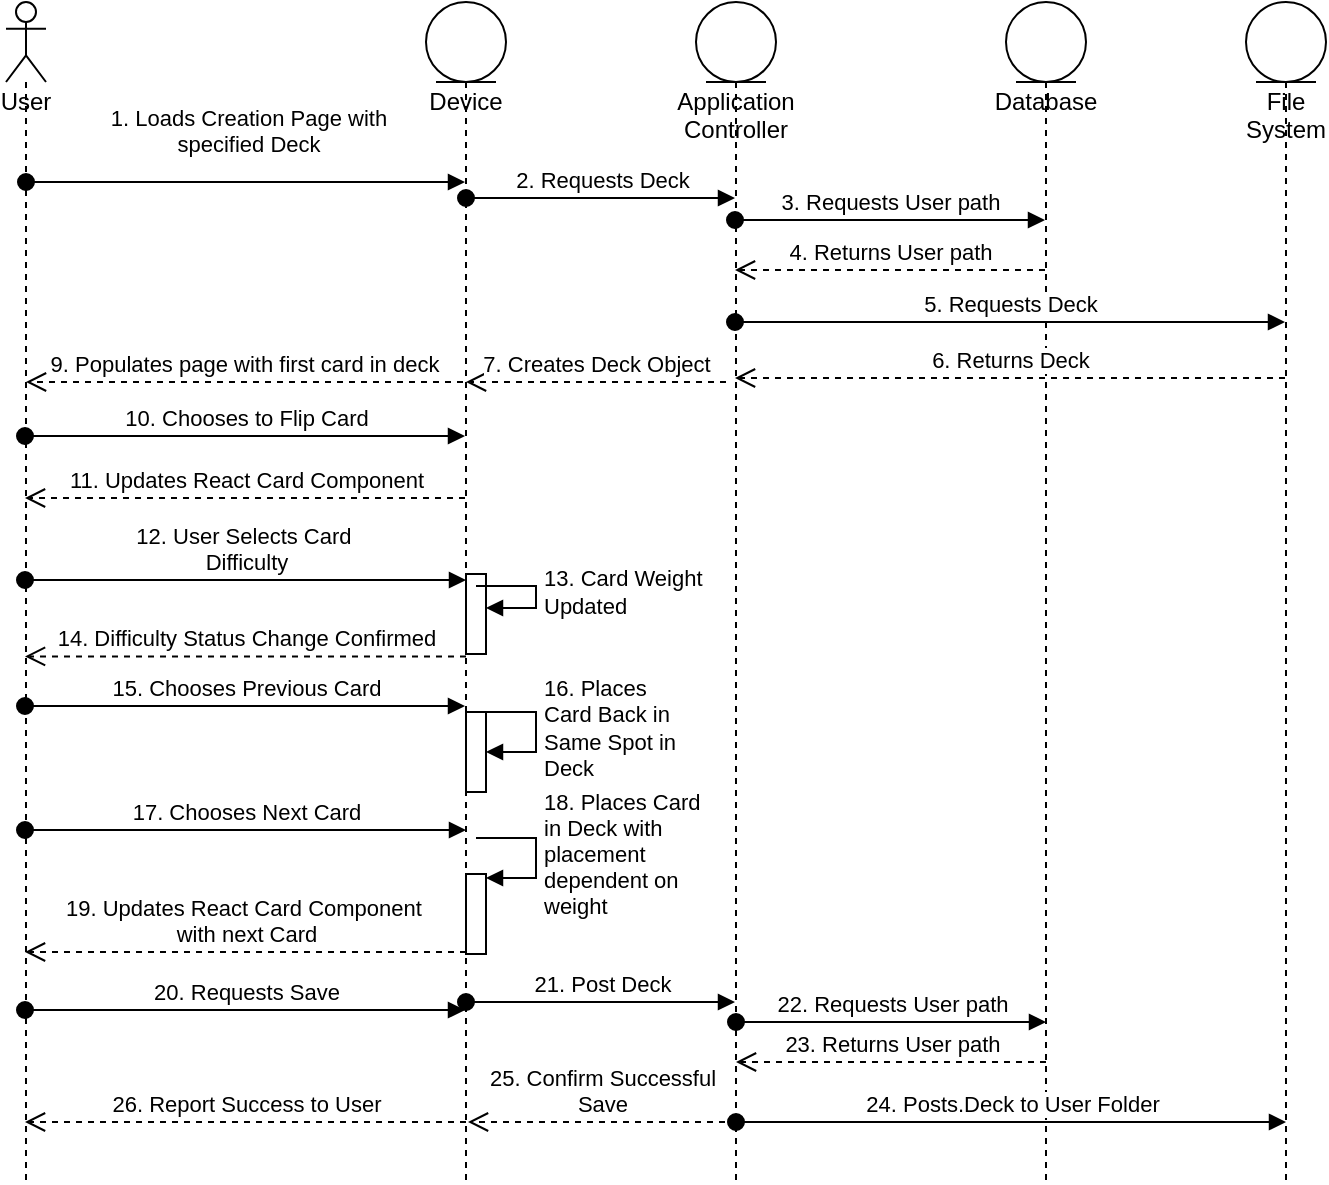 <mxfile version="16.6.4" type="github">
  <diagram id="HTo3iiuKE1k7zcjPsBAO" name="Page-1">
    <mxGraphModel dx="729" dy="302" grid="1" gridSize="10" guides="1" tooltips="1" connect="1" arrows="1" fold="1" page="1" pageScale="1" pageWidth="850" pageHeight="1100" math="0" shadow="0">
      <root>
        <mxCell id="0" />
        <mxCell id="1" parent="0" />
        <mxCell id="6rk3nvtCwCU-dYlgrRcQ-2" value="User" style="shape=umlLifeline;participant=umlActor;perimeter=lifelinePerimeter;whiteSpace=wrap;html=1;container=1;collapsible=0;recursiveResize=0;verticalAlign=top;spacingTop=36;outlineConnect=0;" parent="1" vertex="1">
          <mxGeometry x="60" y="30" width="20" height="590" as="geometry" />
        </mxCell>
        <mxCell id="6rk3nvtCwCU-dYlgrRcQ-3" value="Device" style="shape=umlLifeline;participant=umlEntity;perimeter=lifelinePerimeter;whiteSpace=wrap;html=1;container=1;collapsible=0;recursiveResize=0;verticalAlign=top;spacingTop=36;outlineConnect=0;" parent="1" vertex="1">
          <mxGeometry x="270" y="30" width="40" height="590" as="geometry" />
        </mxCell>
        <mxCell id="6rk3nvtCwCU-dYlgrRcQ-11" value="2. Requests Deck" style="html=1;verticalAlign=bottom;startArrow=oval;startFill=1;endArrow=block;startSize=8;rounded=0;" parent="6rk3nvtCwCU-dYlgrRcQ-3" target="6rk3nvtCwCU-dYlgrRcQ-4" edge="1">
          <mxGeometry width="60" relative="1" as="geometry">
            <mxPoint x="20" y="98" as="sourcePoint" />
            <mxPoint x="185" y="98" as="targetPoint" />
          </mxGeometry>
        </mxCell>
        <mxCell id="S-c-iVjcR3PPTWWEFbm2-5" value="" style="html=1;points=[];perimeter=orthogonalPerimeter;" vertex="1" parent="6rk3nvtCwCU-dYlgrRcQ-3">
          <mxGeometry x="20" y="286" width="10" height="40" as="geometry" />
        </mxCell>
        <mxCell id="S-c-iVjcR3PPTWWEFbm2-6" value="13. Card Weight&lt;br&gt;Updated" style="edgeStyle=orthogonalEdgeStyle;html=1;align=left;spacingLeft=2;endArrow=block;rounded=0;entryX=1;entryY=0;" edge="1" parent="6rk3nvtCwCU-dYlgrRcQ-3">
          <mxGeometry relative="1" as="geometry">
            <mxPoint x="25" y="292" as="sourcePoint" />
            <Array as="points">
              <mxPoint x="55" y="292" />
            </Array>
            <mxPoint x="30" y="303" as="targetPoint" />
          </mxGeometry>
        </mxCell>
        <mxCell id="S-c-iVjcR3PPTWWEFbm2-10" value="" style="html=1;points=[];perimeter=orthogonalPerimeter;" vertex="1" parent="6rk3nvtCwCU-dYlgrRcQ-3">
          <mxGeometry x="20" y="355" width="10" height="40" as="geometry" />
        </mxCell>
        <mxCell id="S-c-iVjcR3PPTWWEFbm2-11" value="16. Places&amp;nbsp;&lt;br&gt;Card Back in&amp;nbsp;&lt;br&gt;Same Spot in&lt;br&gt;Deck" style="edgeStyle=orthogonalEdgeStyle;html=1;align=left;spacingLeft=2;endArrow=block;rounded=0;entryX=1;entryY=0;" edge="1" parent="6rk3nvtCwCU-dYlgrRcQ-3">
          <mxGeometry relative="1" as="geometry">
            <mxPoint x="25" y="355" as="sourcePoint" />
            <Array as="points">
              <mxPoint x="55" y="355" />
            </Array>
            <mxPoint x="30" y="375" as="targetPoint" />
          </mxGeometry>
        </mxCell>
        <mxCell id="S-c-iVjcR3PPTWWEFbm2-14" value="" style="html=1;points=[];perimeter=orthogonalPerimeter;" vertex="1" parent="6rk3nvtCwCU-dYlgrRcQ-3">
          <mxGeometry x="20" y="436" width="10" height="40" as="geometry" />
        </mxCell>
        <mxCell id="S-c-iVjcR3PPTWWEFbm2-15" value="18. Places Card&lt;br&gt;in Deck with&amp;nbsp;&lt;br&gt;placement&lt;br&gt;dependent on&amp;nbsp;&lt;br&gt;weight" style="edgeStyle=orthogonalEdgeStyle;html=1;align=left;spacingLeft=2;endArrow=block;rounded=0;entryX=1;entryY=0;" edge="1" parent="6rk3nvtCwCU-dYlgrRcQ-3">
          <mxGeometry relative="1" as="geometry">
            <mxPoint x="25" y="418" as="sourcePoint" />
            <Array as="points">
              <mxPoint x="55" y="418" />
            </Array>
            <mxPoint x="30" y="438" as="targetPoint" />
          </mxGeometry>
        </mxCell>
        <mxCell id="6rk3nvtCwCU-dYlgrRcQ-4" value="Application Controller" style="shape=umlLifeline;participant=umlEntity;perimeter=lifelinePerimeter;whiteSpace=wrap;html=1;container=1;collapsible=0;recursiveResize=0;verticalAlign=top;spacingTop=36;outlineConnect=0;" parent="1" vertex="1">
          <mxGeometry x="405" y="30" width="40" height="590" as="geometry" />
        </mxCell>
        <mxCell id="6rk3nvtCwCU-dYlgrRcQ-5" value="Database" style="shape=umlLifeline;participant=umlEntity;perimeter=lifelinePerimeter;whiteSpace=wrap;html=1;container=1;collapsible=0;recursiveResize=0;verticalAlign=top;spacingTop=36;outlineConnect=0;" parent="1" vertex="1">
          <mxGeometry x="560" y="30" width="40" height="590" as="geometry" />
        </mxCell>
        <mxCell id="6rk3nvtCwCU-dYlgrRcQ-6" value="1. Loads Creation Page with &lt;br&gt;specified Deck" style="html=1;verticalAlign=bottom;startArrow=oval;startFill=1;endArrow=block;startSize=8;rounded=0;" parent="1" source="6rk3nvtCwCU-dYlgrRcQ-2" target="6rk3nvtCwCU-dYlgrRcQ-3" edge="1">
          <mxGeometry x="0.004" y="10" width="60" relative="1" as="geometry">
            <mxPoint x="340" y="160" as="sourcePoint" />
            <mxPoint x="400" y="160" as="targetPoint" />
            <Array as="points">
              <mxPoint x="150" y="120" />
              <mxPoint x="230" y="120" />
            </Array>
            <mxPoint x="1" as="offset" />
          </mxGeometry>
        </mxCell>
        <mxCell id="6rk3nvtCwCU-dYlgrRcQ-12" value="3. Requests User path" style="html=1;verticalAlign=bottom;startArrow=oval;startFill=1;endArrow=block;startSize=8;rounded=0;" parent="1" target="6rk3nvtCwCU-dYlgrRcQ-5" edge="1">
          <mxGeometry width="60" relative="1" as="geometry">
            <mxPoint x="424.5" y="139" as="sourcePoint" />
            <mxPoint x="549.5" y="139" as="targetPoint" />
          </mxGeometry>
        </mxCell>
        <mxCell id="6rk3nvtCwCU-dYlgrRcQ-14" value="File System" style="shape=umlLifeline;participant=umlEntity;perimeter=lifelinePerimeter;whiteSpace=wrap;html=1;container=1;collapsible=0;recursiveResize=0;verticalAlign=top;spacingTop=36;outlineConnect=0;" parent="1" vertex="1">
          <mxGeometry x="680" y="30" width="40" height="590" as="geometry" />
        </mxCell>
        <mxCell id="6rk3nvtCwCU-dYlgrRcQ-16" value="4. Returns User path" style="html=1;verticalAlign=bottom;endArrow=open;dashed=1;endSize=8;rounded=0;" parent="1" source="6rk3nvtCwCU-dYlgrRcQ-5" edge="1">
          <mxGeometry relative="1" as="geometry">
            <mxPoint x="549.5" y="164" as="sourcePoint" />
            <mxPoint x="424.5" y="164" as="targetPoint" />
          </mxGeometry>
        </mxCell>
        <mxCell id="6rk3nvtCwCU-dYlgrRcQ-15" value="5. Requests Deck" style="html=1;verticalAlign=bottom;startArrow=oval;startFill=1;endArrow=block;startSize=8;rounded=0;" parent="1" edge="1">
          <mxGeometry width="60" relative="1" as="geometry">
            <mxPoint x="424.5" y="190" as="sourcePoint" />
            <mxPoint x="699.5" y="190" as="targetPoint" />
          </mxGeometry>
        </mxCell>
        <mxCell id="6rk3nvtCwCU-dYlgrRcQ-18" value="6. Returns Deck" style="html=1;verticalAlign=bottom;endArrow=open;dashed=1;endSize=8;rounded=0;" parent="1" edge="1">
          <mxGeometry relative="1" as="geometry">
            <mxPoint x="699.5" y="218" as="sourcePoint" />
            <mxPoint x="424.5" y="218" as="targetPoint" />
          </mxGeometry>
        </mxCell>
        <mxCell id="6rk3nvtCwCU-dYlgrRcQ-19" value="7. Creates Deck Object" style="html=1;verticalAlign=bottom;endArrow=open;dashed=1;endSize=8;rounded=0;" parent="1" target="6rk3nvtCwCU-dYlgrRcQ-3" edge="1">
          <mxGeometry relative="1" as="geometry">
            <mxPoint x="420" y="220" as="sourcePoint" />
            <mxPoint x="370" y="170" as="targetPoint" />
          </mxGeometry>
        </mxCell>
        <mxCell id="mTX0Zf34lOwFtFNKfacL-1" value="9. Populates page with first card in deck" style="html=1;verticalAlign=bottom;endArrow=open;dashed=1;endSize=8;rounded=0;" parent="1" target="6rk3nvtCwCU-dYlgrRcQ-2" edge="1">
          <mxGeometry relative="1" as="geometry">
            <mxPoint x="288.5" y="220" as="sourcePoint" />
            <mxPoint x="88.5" y="220" as="targetPoint" />
          </mxGeometry>
        </mxCell>
        <mxCell id="mTX0Zf34lOwFtFNKfacL-12" value="22. Requests User path" style="html=1;verticalAlign=bottom;startArrow=oval;startFill=1;endArrow=block;startSize=8;rounded=0;" parent="1" edge="1">
          <mxGeometry width="60" relative="1" as="geometry">
            <mxPoint x="425" y="540" as="sourcePoint" />
            <mxPoint x="580" y="540" as="targetPoint" />
          </mxGeometry>
        </mxCell>
        <mxCell id="mTX0Zf34lOwFtFNKfacL-13" value="23. Returns User path" style="html=1;verticalAlign=bottom;endArrow=open;dashed=1;endSize=8;rounded=0;" parent="1" edge="1">
          <mxGeometry relative="1" as="geometry">
            <mxPoint x="580" y="560" as="sourcePoint" />
            <mxPoint x="425" y="560" as="targetPoint" />
          </mxGeometry>
        </mxCell>
        <mxCell id="mTX0Zf34lOwFtFNKfacL-17" value="25. Confirm Successful&lt;br&gt;Save" style="html=1;verticalAlign=bottom;endArrow=open;dashed=1;endSize=8;rounded=0;" parent="1" edge="1">
          <mxGeometry relative="1" as="geometry">
            <mxPoint x="425.5" y="590" as="sourcePoint" />
            <mxPoint x="291" y="590" as="targetPoint" />
          </mxGeometry>
        </mxCell>
        <mxCell id="mTX0Zf34lOwFtFNKfacL-18" value="26. Report Success to User" style="html=1;verticalAlign=bottom;endArrow=open;dashed=1;endSize=8;rounded=0;" parent="1" edge="1">
          <mxGeometry relative="1" as="geometry">
            <mxPoint x="290" y="590" as="sourcePoint" />
            <mxPoint x="69.5" y="590" as="targetPoint" />
          </mxGeometry>
        </mxCell>
        <mxCell id="S-c-iVjcR3PPTWWEFbm2-1" value="10. Chooses to Flip Card" style="html=1;verticalAlign=bottom;startArrow=oval;startFill=1;endArrow=block;startSize=8;rounded=0;" edge="1" parent="1">
          <mxGeometry width="60" relative="1" as="geometry">
            <mxPoint x="69.5" y="247" as="sourcePoint" />
            <mxPoint x="289.5" y="247" as="targetPoint" />
          </mxGeometry>
        </mxCell>
        <mxCell id="S-c-iVjcR3PPTWWEFbm2-2" value="11. Updates React Card Component" style="html=1;verticalAlign=bottom;endArrow=open;dashed=1;endSize=8;rounded=0;" edge="1" parent="1">
          <mxGeometry relative="1" as="geometry">
            <mxPoint x="289.5" y="278" as="sourcePoint" />
            <mxPoint x="69.5" y="278" as="targetPoint" />
          </mxGeometry>
        </mxCell>
        <mxCell id="S-c-iVjcR3PPTWWEFbm2-3" value="12. User Selects Card&amp;nbsp;&lt;br&gt;Difficulty" style="html=1;verticalAlign=bottom;startArrow=oval;startFill=1;endArrow=block;startSize=8;rounded=0;" edge="1" parent="1">
          <mxGeometry width="60" relative="1" as="geometry">
            <mxPoint x="69.5" y="319" as="sourcePoint" />
            <mxPoint x="290" y="319" as="targetPoint" />
          </mxGeometry>
        </mxCell>
        <mxCell id="S-c-iVjcR3PPTWWEFbm2-7" value="14. Difficulty Status Change Confirmed" style="html=1;verticalAlign=bottom;endArrow=open;dashed=1;endSize=8;rounded=0;exitX=0.5;exitY=0.813;exitDx=0;exitDy=0;exitPerimeter=0;" edge="1" parent="1">
          <mxGeometry relative="1" as="geometry">
            <mxPoint x="290" y="357.24" as="sourcePoint" />
            <mxPoint x="69.5" y="357.24" as="targetPoint" />
          </mxGeometry>
        </mxCell>
        <mxCell id="S-c-iVjcR3PPTWWEFbm2-9" value="15. Chooses Previous Card" style="html=1;verticalAlign=bottom;startArrow=oval;startFill=1;endArrow=block;startSize=8;rounded=0;" edge="1" parent="1">
          <mxGeometry width="60" relative="1" as="geometry">
            <mxPoint x="69.5" y="382" as="sourcePoint" />
            <mxPoint x="289.5" y="382" as="targetPoint" />
          </mxGeometry>
        </mxCell>
        <mxCell id="S-c-iVjcR3PPTWWEFbm2-13" value="17. Chooses Next Card" style="html=1;verticalAlign=bottom;startArrow=oval;startFill=1;endArrow=block;startSize=8;rounded=0;" edge="1" parent="1">
          <mxGeometry width="60" relative="1" as="geometry">
            <mxPoint x="69.5" y="444" as="sourcePoint" />
            <mxPoint x="290" y="444" as="targetPoint" />
          </mxGeometry>
        </mxCell>
        <mxCell id="S-c-iVjcR3PPTWWEFbm2-19" value="19. Updates React Card Component&amp;nbsp;&lt;br&gt;with next Card" style="html=1;verticalAlign=bottom;endArrow=open;dashed=1;endSize=8;rounded=0;" edge="1" parent="1">
          <mxGeometry relative="1" as="geometry">
            <mxPoint x="290" y="505" as="sourcePoint" />
            <mxPoint x="69.5" y="505" as="targetPoint" />
          </mxGeometry>
        </mxCell>
        <mxCell id="S-c-iVjcR3PPTWWEFbm2-20" value="20. Requests Save" style="html=1;verticalAlign=bottom;startArrow=oval;startFill=1;endArrow=block;startSize=8;rounded=0;" edge="1" parent="1">
          <mxGeometry width="60" relative="1" as="geometry">
            <mxPoint x="69.5" y="534" as="sourcePoint" />
            <mxPoint x="289.5" y="534" as="targetPoint" />
          </mxGeometry>
        </mxCell>
        <mxCell id="S-c-iVjcR3PPTWWEFbm2-23" value="21. Post Deck" style="html=1;verticalAlign=bottom;startArrow=oval;startFill=1;endArrow=block;startSize=8;rounded=0;" edge="1" parent="1" source="6rk3nvtCwCU-dYlgrRcQ-3" target="6rk3nvtCwCU-dYlgrRcQ-4">
          <mxGeometry width="60" relative="1" as="geometry">
            <mxPoint x="320" y="540" as="sourcePoint" />
            <mxPoint x="380" y="540" as="targetPoint" />
            <Array as="points">
              <mxPoint x="410" y="530" />
            </Array>
          </mxGeometry>
        </mxCell>
        <mxCell id="mTX0Zf34lOwFtFNKfacL-15" value="24. Posts.Deck to User Folder" style="html=1;verticalAlign=bottom;startArrow=oval;startFill=1;endArrow=block;startSize=8;rounded=0;" parent="1" edge="1">
          <mxGeometry width="60" relative="1" as="geometry">
            <mxPoint x="425" y="590" as="sourcePoint" />
            <mxPoint x="700" y="590" as="targetPoint" />
          </mxGeometry>
        </mxCell>
      </root>
    </mxGraphModel>
  </diagram>
</mxfile>
